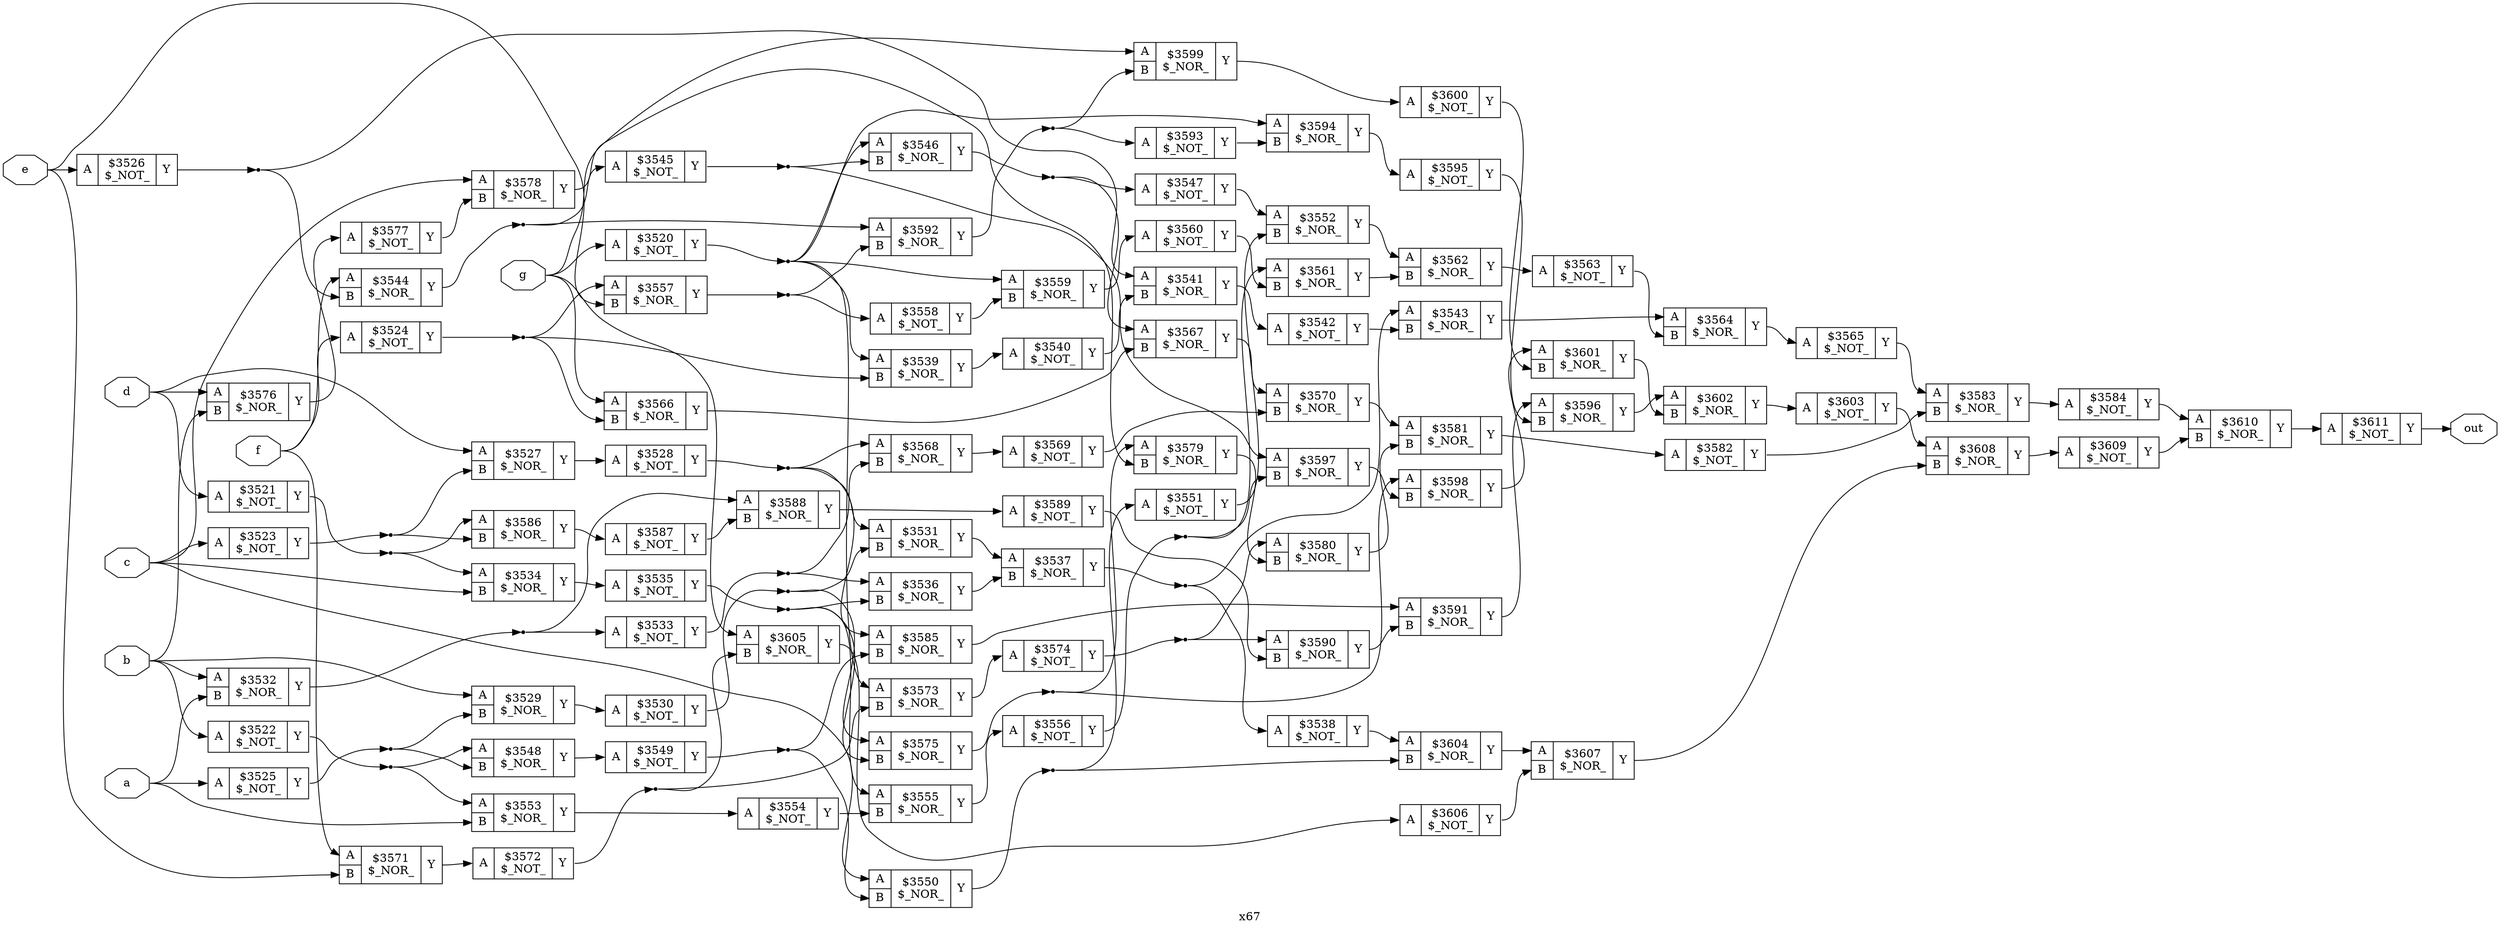 digraph "x67" {
label="x67";
rankdir="LR";
remincross=true;
n92 [ shape=octagon, label="a", color="black", fontcolor="black" ];
n93 [ shape=octagon, label="b", color="black", fontcolor="black" ];
n94 [ shape=octagon, label="c", color="black", fontcolor="black" ];
n95 [ shape=octagon, label="d", color="black", fontcolor="black" ];
n96 [ shape=octagon, label="e", color="black", fontcolor="black" ];
n97 [ shape=octagon, label="f", color="black", fontcolor="black" ];
n98 [ shape=octagon, label="g", color="black", fontcolor="black" ];
n99 [ shape=octagon, label="out", color="black", fontcolor="black" ];
c102 [ shape=record, label="{{<p100> A}|$3520\n$_NOT_|{<p101> Y}}" ];
c103 [ shape=record, label="{{<p100> A}|$3521\n$_NOT_|{<p101> Y}}" ];
c104 [ shape=record, label="{{<p100> A}|$3522\n$_NOT_|{<p101> Y}}" ];
c105 [ shape=record, label="{{<p100> A}|$3523\n$_NOT_|{<p101> Y}}" ];
c106 [ shape=record, label="{{<p100> A}|$3524\n$_NOT_|{<p101> Y}}" ];
c107 [ shape=record, label="{{<p100> A}|$3525\n$_NOT_|{<p101> Y}}" ];
c108 [ shape=record, label="{{<p100> A}|$3526\n$_NOT_|{<p101> Y}}" ];
c110 [ shape=record, label="{{<p100> A|<p109> B}|$3527\n$_NOR_|{<p101> Y}}" ];
c111 [ shape=record, label="{{<p100> A}|$3528\n$_NOT_|{<p101> Y}}" ];
c112 [ shape=record, label="{{<p100> A|<p109> B}|$3529\n$_NOR_|{<p101> Y}}" ];
c113 [ shape=record, label="{{<p100> A}|$3530\n$_NOT_|{<p101> Y}}" ];
c114 [ shape=record, label="{{<p100> A|<p109> B}|$3531\n$_NOR_|{<p101> Y}}" ];
c115 [ shape=record, label="{{<p100> A|<p109> B}|$3532\n$_NOR_|{<p101> Y}}" ];
c116 [ shape=record, label="{{<p100> A}|$3533\n$_NOT_|{<p101> Y}}" ];
c117 [ shape=record, label="{{<p100> A|<p109> B}|$3534\n$_NOR_|{<p101> Y}}" ];
c118 [ shape=record, label="{{<p100> A}|$3535\n$_NOT_|{<p101> Y}}" ];
c119 [ shape=record, label="{{<p100> A|<p109> B}|$3536\n$_NOR_|{<p101> Y}}" ];
c120 [ shape=record, label="{{<p100> A|<p109> B}|$3537\n$_NOR_|{<p101> Y}}" ];
c121 [ shape=record, label="{{<p100> A}|$3538\n$_NOT_|{<p101> Y}}" ];
c122 [ shape=record, label="{{<p100> A|<p109> B}|$3539\n$_NOR_|{<p101> Y}}" ];
c123 [ shape=record, label="{{<p100> A}|$3540\n$_NOT_|{<p101> Y}}" ];
c124 [ shape=record, label="{{<p100> A|<p109> B}|$3541\n$_NOR_|{<p101> Y}}" ];
c125 [ shape=record, label="{{<p100> A}|$3542\n$_NOT_|{<p101> Y}}" ];
c126 [ shape=record, label="{{<p100> A|<p109> B}|$3543\n$_NOR_|{<p101> Y}}" ];
c127 [ shape=record, label="{{<p100> A|<p109> B}|$3544\n$_NOR_|{<p101> Y}}" ];
c128 [ shape=record, label="{{<p100> A}|$3545\n$_NOT_|{<p101> Y}}" ];
c129 [ shape=record, label="{{<p100> A|<p109> B}|$3546\n$_NOR_|{<p101> Y}}" ];
c130 [ shape=record, label="{{<p100> A}|$3547\n$_NOT_|{<p101> Y}}" ];
c131 [ shape=record, label="{{<p100> A|<p109> B}|$3548\n$_NOR_|{<p101> Y}}" ];
c132 [ shape=record, label="{{<p100> A}|$3549\n$_NOT_|{<p101> Y}}" ];
c133 [ shape=record, label="{{<p100> A|<p109> B}|$3550\n$_NOR_|{<p101> Y}}" ];
c134 [ shape=record, label="{{<p100> A}|$3551\n$_NOT_|{<p101> Y}}" ];
c135 [ shape=record, label="{{<p100> A|<p109> B}|$3552\n$_NOR_|{<p101> Y}}" ];
c136 [ shape=record, label="{{<p100> A|<p109> B}|$3553\n$_NOR_|{<p101> Y}}" ];
c137 [ shape=record, label="{{<p100> A}|$3554\n$_NOT_|{<p101> Y}}" ];
c138 [ shape=record, label="{{<p100> A|<p109> B}|$3555\n$_NOR_|{<p101> Y}}" ];
c139 [ shape=record, label="{{<p100> A}|$3556\n$_NOT_|{<p101> Y}}" ];
c140 [ shape=record, label="{{<p100> A|<p109> B}|$3557\n$_NOR_|{<p101> Y}}" ];
c141 [ shape=record, label="{{<p100> A}|$3558\n$_NOT_|{<p101> Y}}" ];
c142 [ shape=record, label="{{<p100> A|<p109> B}|$3559\n$_NOR_|{<p101> Y}}" ];
c143 [ shape=record, label="{{<p100> A}|$3560\n$_NOT_|{<p101> Y}}" ];
c144 [ shape=record, label="{{<p100> A|<p109> B}|$3561\n$_NOR_|{<p101> Y}}" ];
c145 [ shape=record, label="{{<p100> A|<p109> B}|$3562\n$_NOR_|{<p101> Y}}" ];
c146 [ shape=record, label="{{<p100> A}|$3563\n$_NOT_|{<p101> Y}}" ];
c147 [ shape=record, label="{{<p100> A|<p109> B}|$3564\n$_NOR_|{<p101> Y}}" ];
c148 [ shape=record, label="{{<p100> A}|$3565\n$_NOT_|{<p101> Y}}" ];
c149 [ shape=record, label="{{<p100> A|<p109> B}|$3566\n$_NOR_|{<p101> Y}}" ];
c150 [ shape=record, label="{{<p100> A|<p109> B}|$3567\n$_NOR_|{<p101> Y}}" ];
c151 [ shape=record, label="{{<p100> A|<p109> B}|$3568\n$_NOR_|{<p101> Y}}" ];
c152 [ shape=record, label="{{<p100> A}|$3569\n$_NOT_|{<p101> Y}}" ];
c153 [ shape=record, label="{{<p100> A|<p109> B}|$3570\n$_NOR_|{<p101> Y}}" ];
c154 [ shape=record, label="{{<p100> A|<p109> B}|$3571\n$_NOR_|{<p101> Y}}" ];
c155 [ shape=record, label="{{<p100> A}|$3572\n$_NOT_|{<p101> Y}}" ];
c156 [ shape=record, label="{{<p100> A|<p109> B}|$3573\n$_NOR_|{<p101> Y}}" ];
c157 [ shape=record, label="{{<p100> A}|$3574\n$_NOT_|{<p101> Y}}" ];
c158 [ shape=record, label="{{<p100> A|<p109> B}|$3575\n$_NOR_|{<p101> Y}}" ];
c159 [ shape=record, label="{{<p100> A|<p109> B}|$3576\n$_NOR_|{<p101> Y}}" ];
c160 [ shape=record, label="{{<p100> A}|$3577\n$_NOT_|{<p101> Y}}" ];
c161 [ shape=record, label="{{<p100> A|<p109> B}|$3578\n$_NOR_|{<p101> Y}}" ];
c162 [ shape=record, label="{{<p100> A|<p109> B}|$3579\n$_NOR_|{<p101> Y}}" ];
c163 [ shape=record, label="{{<p100> A|<p109> B}|$3580\n$_NOR_|{<p101> Y}}" ];
c164 [ shape=record, label="{{<p100> A|<p109> B}|$3581\n$_NOR_|{<p101> Y}}" ];
c165 [ shape=record, label="{{<p100> A}|$3582\n$_NOT_|{<p101> Y}}" ];
c166 [ shape=record, label="{{<p100> A|<p109> B}|$3583\n$_NOR_|{<p101> Y}}" ];
c167 [ shape=record, label="{{<p100> A}|$3584\n$_NOT_|{<p101> Y}}" ];
c168 [ shape=record, label="{{<p100> A|<p109> B}|$3585\n$_NOR_|{<p101> Y}}" ];
c169 [ shape=record, label="{{<p100> A|<p109> B}|$3586\n$_NOR_|{<p101> Y}}" ];
c170 [ shape=record, label="{{<p100> A}|$3587\n$_NOT_|{<p101> Y}}" ];
c171 [ shape=record, label="{{<p100> A|<p109> B}|$3588\n$_NOR_|{<p101> Y}}" ];
c172 [ shape=record, label="{{<p100> A}|$3589\n$_NOT_|{<p101> Y}}" ];
c173 [ shape=record, label="{{<p100> A|<p109> B}|$3590\n$_NOR_|{<p101> Y}}" ];
c174 [ shape=record, label="{{<p100> A|<p109> B}|$3591\n$_NOR_|{<p101> Y}}" ];
c175 [ shape=record, label="{{<p100> A|<p109> B}|$3592\n$_NOR_|{<p101> Y}}" ];
c176 [ shape=record, label="{{<p100> A}|$3593\n$_NOT_|{<p101> Y}}" ];
c177 [ shape=record, label="{{<p100> A|<p109> B}|$3594\n$_NOR_|{<p101> Y}}" ];
c178 [ shape=record, label="{{<p100> A}|$3595\n$_NOT_|{<p101> Y}}" ];
c179 [ shape=record, label="{{<p100> A|<p109> B}|$3596\n$_NOR_|{<p101> Y}}" ];
c180 [ shape=record, label="{{<p100> A|<p109> B}|$3597\n$_NOR_|{<p101> Y}}" ];
c181 [ shape=record, label="{{<p100> A|<p109> B}|$3598\n$_NOR_|{<p101> Y}}" ];
c182 [ shape=record, label="{{<p100> A|<p109> B}|$3599\n$_NOR_|{<p101> Y}}" ];
c183 [ shape=record, label="{{<p100> A}|$3600\n$_NOT_|{<p101> Y}}" ];
c184 [ shape=record, label="{{<p100> A|<p109> B}|$3601\n$_NOR_|{<p101> Y}}" ];
c185 [ shape=record, label="{{<p100> A|<p109> B}|$3602\n$_NOR_|{<p101> Y}}" ];
c186 [ shape=record, label="{{<p100> A}|$3603\n$_NOT_|{<p101> Y}}" ];
c187 [ shape=record, label="{{<p100> A|<p109> B}|$3604\n$_NOR_|{<p101> Y}}" ];
c188 [ shape=record, label="{{<p100> A|<p109> B}|$3605\n$_NOR_|{<p101> Y}}" ];
c189 [ shape=record, label="{{<p100> A}|$3606\n$_NOT_|{<p101> Y}}" ];
c190 [ shape=record, label="{{<p100> A|<p109> B}|$3607\n$_NOR_|{<p101> Y}}" ];
c191 [ shape=record, label="{{<p100> A|<p109> B}|$3608\n$_NOR_|{<p101> Y}}" ];
c192 [ shape=record, label="{{<p100> A}|$3609\n$_NOT_|{<p101> Y}}" ];
c193 [ shape=record, label="{{<p100> A|<p109> B}|$3610\n$_NOR_|{<p101> Y}}" ];
c194 [ shape=record, label="{{<p100> A}|$3611\n$_NOT_|{<p101> Y}}" ];
n1 [ shape=point ];
c103:p101:e -> n1:w [color="black", label=""];
n1:e -> c117:p100:w [color="black", label=""];
n1:e -> c169:p100:w [color="black", label=""];
n10 [ shape=point ];
c113:p101:e -> n10:w [color="black", label=""];
n10:e -> c114:p109:w [color="black", label=""];
n10:e -> c158:p100:w [color="black", label=""];
c114:p101:e -> c120:p100:w [color="black", label=""];
n12 [ shape=point ];
c115:p101:e -> n12:w [color="black", label=""];
n12:e -> c116:p100:w [color="black", label=""];
n12:e -> c171:p100:w [color="black", label=""];
n13 [ shape=point ];
c116:p101:e -> n13:w [color="black", label=""];
n13:e -> c119:p100:w [color="black", label=""];
n13:e -> c151:p109:w [color="black", label=""];
c117:p101:e -> c118:p100:w [color="black", label=""];
n15 [ shape=point ];
c118:p101:e -> n15:w [color="black", label=""];
n15:e -> c119:p109:w [color="black", label=""];
n15:e -> c138:p100:w [color="black", label=""];
n15:e -> c158:p109:w [color="black", label=""];
c119:p101:e -> c120:p109:w [color="black", label=""];
n17 [ shape=point ];
c120:p101:e -> n17:w [color="black", label=""];
n17:e -> c121:p100:w [color="black", label=""];
n17:e -> c126:p100:w [color="black", label=""];
c121:p101:e -> c187:p100:w [color="black", label=""];
c122:p101:e -> c123:p100:w [color="black", label=""];
n2 [ shape=point ];
c104:p101:e -> n2:w [color="black", label=""];
n2:e -> c131:p100:w [color="black", label=""];
n2:e -> c136:p100:w [color="black", label=""];
c123:p101:e -> c124:p109:w [color="black", label=""];
c124:p101:e -> c125:p100:w [color="black", label=""];
c125:p101:e -> c126:p109:w [color="black", label=""];
c126:p101:e -> c147:p100:w [color="black", label=""];
n24 [ shape=point ];
c127:p101:e -> n24:w [color="black", label=""];
n24:e -> c128:p100:w [color="black", label=""];
n24:e -> c175:p100:w [color="black", label=""];
n25 [ shape=point ];
c128:p101:e -> n25:w [color="black", label=""];
n25:e -> c129:p109:w [color="black", label=""];
n25:e -> c180:p100:w [color="black", label=""];
n26 [ shape=point ];
c129:p101:e -> n26:w [color="black", label=""];
n26:e -> c130:p100:w [color="black", label=""];
n26:e -> c150:p100:w [color="black", label=""];
c130:p101:e -> c135:p100:w [color="black", label=""];
c131:p101:e -> c132:p100:w [color="black", label=""];
n29 [ shape=point ];
c132:p101:e -> n29:w [color="black", label=""];
n29:e -> c133:p109:w [color="black", label=""];
n29:e -> c168:p109:w [color="black", label=""];
n3 [ shape=point ];
c105:p101:e -> n3:w [color="black", label=""];
n3:e -> c110:p109:w [color="black", label=""];
n3:e -> c169:p109:w [color="black", label=""];
n30 [ shape=point ];
c133:p101:e -> n30:w [color="black", label=""];
n30:e -> c134:p100:w [color="black", label=""];
n30:e -> c187:p109:w [color="black", label=""];
c134:p101:e -> c135:p109:w [color="black", label=""];
c135:p101:e -> c145:p100:w [color="black", label=""];
c136:p101:e -> c137:p100:w [color="black", label=""];
c137:p101:e -> c138:p109:w [color="black", label=""];
c138:p101:e -> c139:p100:w [color="black", label=""];
n36 [ shape=point ];
c139:p101:e -> n36:w [color="black", label=""];
n36:e -> c144:p100:w [color="black", label=""];
n36:e -> c180:p109:w [color="black", label=""];
n37 [ shape=point ];
c140:p101:e -> n37:w [color="black", label=""];
n37:e -> c141:p100:w [color="black", label=""];
n37:e -> c175:p109:w [color="black", label=""];
c141:p101:e -> c142:p109:w [color="black", label=""];
c142:p101:e -> c143:p100:w [color="black", label=""];
n4 [ shape=point ];
c106:p101:e -> n4:w [color="black", label=""];
n4:e -> c122:p109:w [color="black", label=""];
n4:e -> c140:p100:w [color="black", label=""];
n4:e -> c149:p109:w [color="black", label=""];
c143:p101:e -> c144:p109:w [color="black", label=""];
c144:p101:e -> c145:p109:w [color="black", label=""];
c145:p101:e -> c146:p100:w [color="black", label=""];
c146:p101:e -> c147:p109:w [color="black", label=""];
c147:p101:e -> c148:p100:w [color="black", label=""];
c148:p101:e -> c166:p100:w [color="black", label=""];
c149:p101:e -> c150:p109:w [color="black", label=""];
c150:p101:e -> c153:p100:w [color="black", label=""];
c151:p101:e -> c152:p100:w [color="black", label=""];
c152:p101:e -> c153:p109:w [color="black", label=""];
n5 [ shape=point ];
c107:p101:e -> n5:w [color="black", label=""];
n5:e -> c112:p109:w [color="black", label=""];
n5:e -> c131:p109:w [color="black", label=""];
c153:p101:e -> c164:p100:w [color="black", label=""];
c154:p101:e -> c155:p100:w [color="black", label=""];
n52 [ shape=point ];
c155:p101:e -> n52:w [color="black", label=""];
n52:e -> c156:p109:w [color="black", label=""];
n52:e -> c188:p109:w [color="black", label=""];
c156:p101:e -> c157:p100:w [color="black", label=""];
n54 [ shape=point ];
c157:p101:e -> n54:w [color="black", label=""];
n54:e -> c163:p100:w [color="black", label=""];
n54:e -> c173:p100:w [color="black", label=""];
n55 [ shape=point ];
c158:p101:e -> n55:w [color="black", label=""];
n55:e -> c162:p100:w [color="black", label=""];
n55:e -> c181:p100:w [color="black", label=""];
c159:p101:e -> c160:p100:w [color="black", label=""];
c160:p101:e -> c161:p109:w [color="black", label=""];
c161:p101:e -> c162:p109:w [color="black", label=""];
c162:p101:e -> c163:p109:w [color="black", label=""];
n6 [ shape=point ];
c108:p101:e -> n6:w [color="black", label=""];
n6:e -> c124:p100:w [color="black", label=""];
n6:e -> c127:p109:w [color="black", label=""];
c163:p101:e -> c164:p109:w [color="black", label=""];
c164:p101:e -> c165:p100:w [color="black", label=""];
c165:p101:e -> c166:p109:w [color="black", label=""];
c166:p101:e -> c167:p100:w [color="black", label=""];
c167:p101:e -> c193:p100:w [color="black", label=""];
c168:p101:e -> c174:p100:w [color="black", label=""];
c169:p101:e -> c170:p100:w [color="black", label=""];
c170:p101:e -> c171:p109:w [color="black", label=""];
c171:p101:e -> c172:p100:w [color="black", label=""];
c172:p101:e -> c173:p109:w [color="black", label=""];
c110:p101:e -> c111:p100:w [color="black", label=""];
c173:p101:e -> c174:p109:w [color="black", label=""];
c174:p101:e -> c179:p100:w [color="black", label=""];
n72 [ shape=point ];
c175:p101:e -> n72:w [color="black", label=""];
n72:e -> c176:p100:w [color="black", label=""];
n72:e -> c182:p109:w [color="black", label=""];
c176:p101:e -> c177:p109:w [color="black", label=""];
c177:p101:e -> c178:p100:w [color="black", label=""];
c178:p101:e -> c179:p109:w [color="black", label=""];
c179:p101:e -> c185:p100:w [color="black", label=""];
c180:p101:e -> c181:p109:w [color="black", label=""];
c181:p101:e -> c184:p100:w [color="black", label=""];
c182:p101:e -> c183:p100:w [color="black", label=""];
n8 [ shape=point ];
c111:p101:e -> n8:w [color="black", label=""];
n8:e -> c114:p100:w [color="black", label=""];
n8:e -> c151:p100:w [color="black", label=""];
n8:e -> c168:p100:w [color="black", label=""];
c183:p101:e -> c184:p109:w [color="black", label=""];
c184:p101:e -> c185:p109:w [color="black", label=""];
c185:p101:e -> c186:p100:w [color="black", label=""];
c186:p101:e -> c191:p100:w [color="black", label=""];
c187:p101:e -> c190:p100:w [color="black", label=""];
c188:p101:e -> c189:p100:w [color="black", label=""];
c189:p101:e -> c190:p109:w [color="black", label=""];
c190:p101:e -> c191:p109:w [color="black", label=""];
c191:p101:e -> c192:p100:w [color="black", label=""];
c192:p101:e -> c193:p109:w [color="black", label=""];
c112:p101:e -> c113:p100:w [color="black", label=""];
c193:p101:e -> c194:p100:w [color="black", label=""];
n91 [ shape=point ];
c102:p101:e -> n91:w [color="black", label=""];
n91:e -> c122:p100:w [color="black", label=""];
n91:e -> c129:p100:w [color="black", label=""];
n91:e -> c142:p100:w [color="black", label=""];
n91:e -> c156:p100:w [color="black", label=""];
n91:e -> c177:p100:w [color="black", label=""];
n92:e -> c107:p100:w [color="black", label=""];
n92:e -> c115:p109:w [color="black", label=""];
n92:e -> c136:p109:w [color="black", label=""];
n93:e -> c104:p100:w [color="black", label=""];
n93:e -> c112:p100:w [color="black", label=""];
n93:e -> c115:p100:w [color="black", label=""];
n93:e -> c159:p109:w [color="black", label=""];
n94:e -> c105:p100:w [color="black", label=""];
n94:e -> c117:p109:w [color="black", label=""];
n94:e -> c133:p100:w [color="black", label=""];
n94:e -> c161:p100:w [color="black", label=""];
n95:e -> c103:p100:w [color="black", label=""];
n95:e -> c110:p100:w [color="black", label=""];
n95:e -> c159:p100:w [color="black", label=""];
n96:e -> c108:p100:w [color="black", label=""];
n96:e -> c140:p109:w [color="black", label=""];
n96:e -> c154:p109:w [color="black", label=""];
n97:e -> c106:p100:w [color="black", label=""];
n97:e -> c127:p100:w [color="black", label=""];
n97:e -> c154:p100:w [color="black", label=""];
n98:e -> c102:p100:w [color="black", label=""];
n98:e -> c149:p100:w [color="black", label=""];
n98:e -> c182:p100:w [color="black", label=""];
n98:e -> c188:p100:w [color="black", label=""];
c194:p101:e -> n99:w [color="black", label=""];
}
